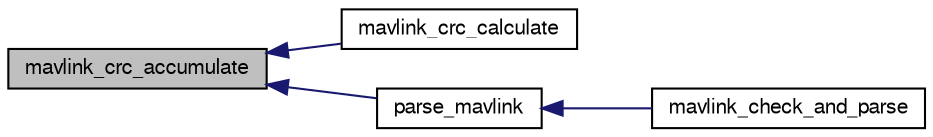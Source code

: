 digraph "mavlink_crc_accumulate"
{
  edge [fontname="FreeSans",fontsize="10",labelfontname="FreeSans",labelfontsize="10"];
  node [fontname="FreeSans",fontsize="10",shape=record];
  rankdir="LR";
  Node1 [label="mavlink_crc_accumulate",height=0.2,width=0.4,color="black", fillcolor="grey75", style="filled", fontcolor="black"];
  Node1 -> Node2 [dir="back",color="midnightblue",fontsize="10",style="solid",fontname="FreeSans"];
  Node2 [label="mavlink_crc_calculate",height=0.2,width=0.4,color="black", fillcolor="white", style="filled",URL="$mavlink__decoder_8h.html#a11c509459ed3de2c4812ca163b095cb3",tooltip="Calculates the X.25 checksum on a byte buffer. "];
  Node1 -> Node3 [dir="back",color="midnightblue",fontsize="10",style="solid",fontname="FreeSans"];
  Node3 [label="parse_mavlink",height=0.2,width=0.4,color="black", fillcolor="white", style="filled",URL="$mavlink__decoder_8h.html#a57cda9459960272cbca0c1e75879bf15",tooltip="Mavlink character parser. "];
  Node3 -> Node4 [dir="back",color="midnightblue",fontsize="10",style="solid",fontname="FreeSans"];
  Node4 [label="mavlink_check_and_parse",height=0.2,width=0.4,color="black", fillcolor="white", style="filled",URL="$mavlink__decoder_8h.html#a42733ec788241c9ba460884cb550ad8f"];
}
